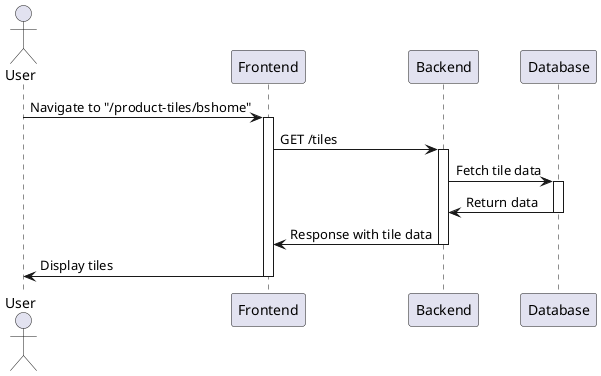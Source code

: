 @startuml
actor User
User -> Frontend : Navigate to "/product-tiles/bshome"
activate Frontend
Frontend -> Backend : GET /tiles
activate Backend
Backend -> Database : Fetch tile data
activate Database
Database -> Backend : Return data
deactivate Database
Backend -> Frontend : Response with tile data
deactivate Backend
Frontend -> User : Display tiles
deactivate Frontend
@enduml
